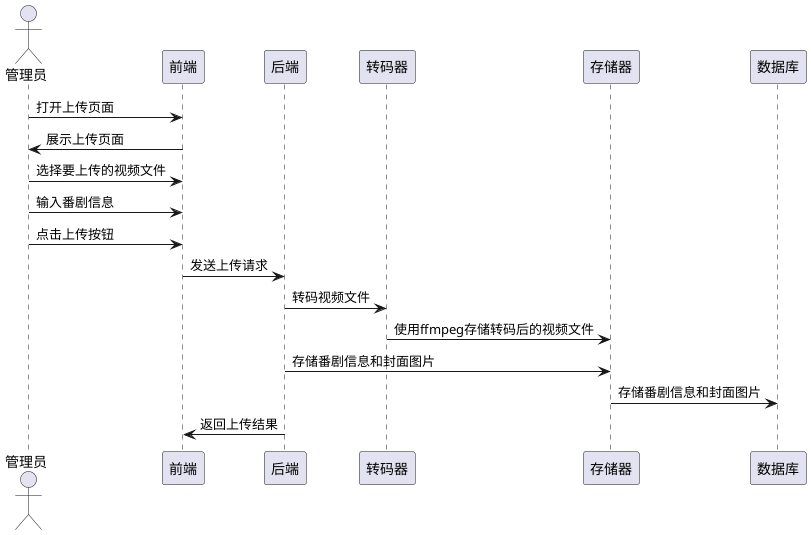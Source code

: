 @startuml

actor 管理员
participant 前端
participant 后端
participant 转码器
participant 存储器
participant 数据库

管理员 -> 前端: 打开上传页面
前端 -> 管理员: 展示上传页面
管理员 -> 前端: 选择要上传的视频文件
管理员 -> 前端: 输入番剧信息
管理员 -> 前端: 点击上传按钮
前端 -> 后端: 发送上传请求
后端 -> 转码器: 转码视频文件
转码器 -> 存储器: 使用ffmpeg存储转码后的视频文件
后端 -> 存储器: 存储番剧信息和封面图片
存储器 -> 数据库: 存储番剧信息和封面图片
后端 -> 前端: 返回上传结果

@enduml